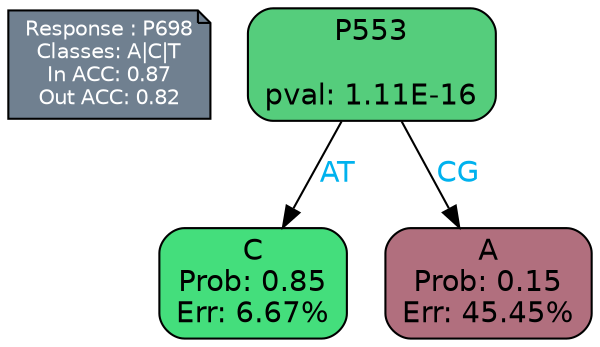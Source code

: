 digraph Tree {
node [shape=box, style="filled, rounded", color="black", fontname=helvetica] ;
graph [ranksep=equally, splines=polylines, bgcolor=transparent, dpi=600] ;
edge [fontname=helvetica] ;
LEGEND [label="Response : P698
Classes: A|C|T
In ACC: 0.87
Out ACC: 0.82
",shape=note,align=left,style=filled,fillcolor="slategray",fontcolor="white",fontsize=10];1 [label="P553

pval: 1.11E-16", fillcolor="#55cd7c"] ;
2 [label="C
Prob: 0.85
Err: 6.67%", fillcolor="#44de7c"] ;
3 [label="A
Prob: 0.15
Err: 45.45%", fillcolor="#b16f7e"] ;
1 -> 2 [label="AT",fontcolor=deepskyblue2] ;
1 -> 3 [label="CG",fontcolor=deepskyblue2] ;
{rank = same; 2;3;}{rank = same; LEGEND;1;}}